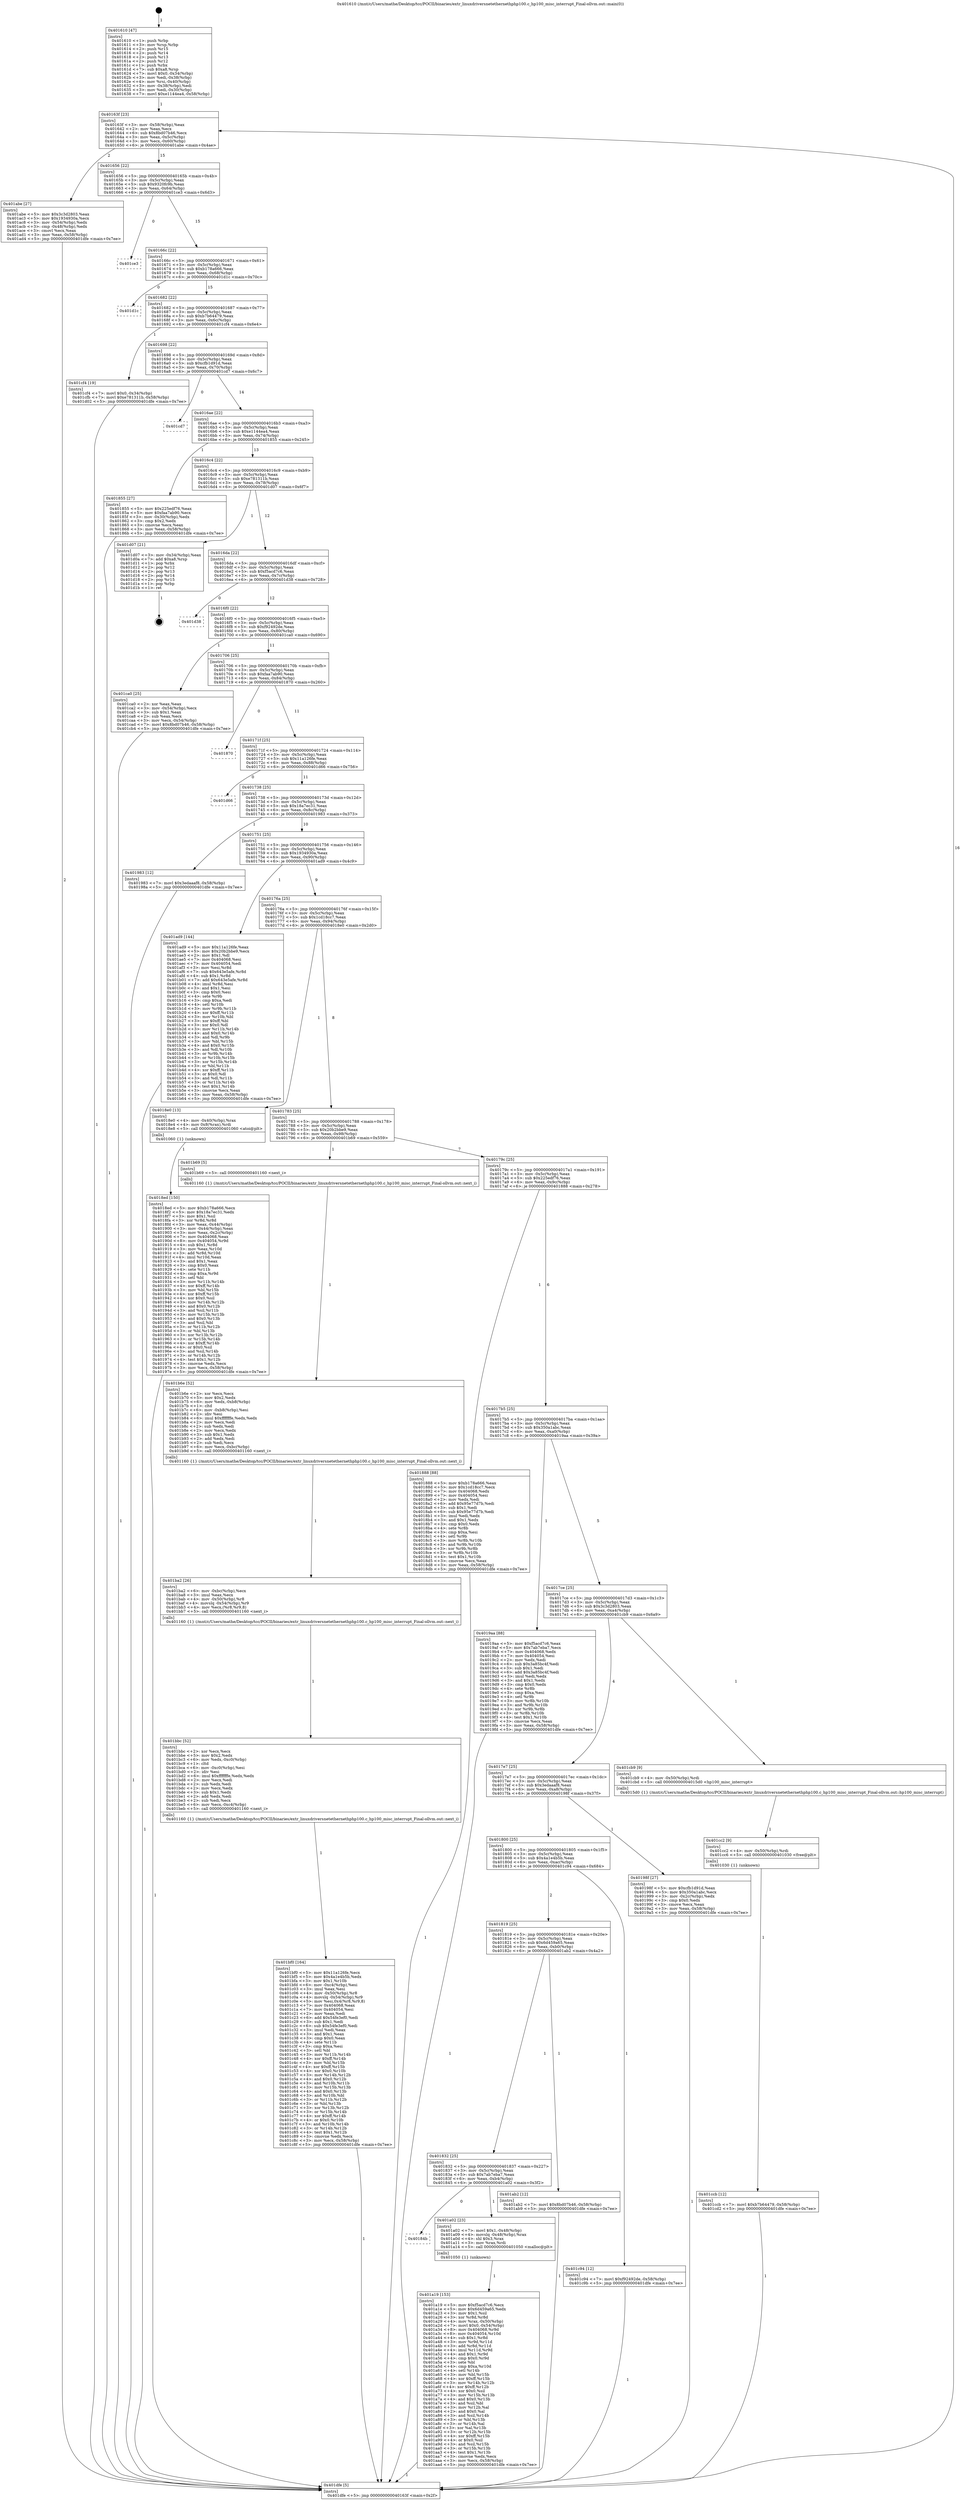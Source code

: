 digraph "0x401610" {
  label = "0x401610 (/mnt/c/Users/mathe/Desktop/tcc/POCII/binaries/extr_linuxdriversnetethernethphp100.c_hp100_misc_interrupt_Final-ollvm.out::main(0))"
  labelloc = "t"
  node[shape=record]

  Entry [label="",width=0.3,height=0.3,shape=circle,fillcolor=black,style=filled]
  "0x40163f" [label="{
     0x40163f [23]\l
     | [instrs]\l
     &nbsp;&nbsp;0x40163f \<+3\>: mov -0x58(%rbp),%eax\l
     &nbsp;&nbsp;0x401642 \<+2\>: mov %eax,%ecx\l
     &nbsp;&nbsp;0x401644 \<+6\>: sub $0x8bd07b46,%ecx\l
     &nbsp;&nbsp;0x40164a \<+3\>: mov %eax,-0x5c(%rbp)\l
     &nbsp;&nbsp;0x40164d \<+3\>: mov %ecx,-0x60(%rbp)\l
     &nbsp;&nbsp;0x401650 \<+6\>: je 0000000000401abe \<main+0x4ae\>\l
  }"]
  "0x401abe" [label="{
     0x401abe [27]\l
     | [instrs]\l
     &nbsp;&nbsp;0x401abe \<+5\>: mov $0x3c3d2803,%eax\l
     &nbsp;&nbsp;0x401ac3 \<+5\>: mov $0x1934930a,%ecx\l
     &nbsp;&nbsp;0x401ac8 \<+3\>: mov -0x54(%rbp),%edx\l
     &nbsp;&nbsp;0x401acb \<+3\>: cmp -0x48(%rbp),%edx\l
     &nbsp;&nbsp;0x401ace \<+3\>: cmovl %ecx,%eax\l
     &nbsp;&nbsp;0x401ad1 \<+3\>: mov %eax,-0x58(%rbp)\l
     &nbsp;&nbsp;0x401ad4 \<+5\>: jmp 0000000000401dfe \<main+0x7ee\>\l
  }"]
  "0x401656" [label="{
     0x401656 [22]\l
     | [instrs]\l
     &nbsp;&nbsp;0x401656 \<+5\>: jmp 000000000040165b \<main+0x4b\>\l
     &nbsp;&nbsp;0x40165b \<+3\>: mov -0x5c(%rbp),%eax\l
     &nbsp;&nbsp;0x40165e \<+5\>: sub $0x9320fc9b,%eax\l
     &nbsp;&nbsp;0x401663 \<+3\>: mov %eax,-0x64(%rbp)\l
     &nbsp;&nbsp;0x401666 \<+6\>: je 0000000000401ce3 \<main+0x6d3\>\l
  }"]
  Exit [label="",width=0.3,height=0.3,shape=circle,fillcolor=black,style=filled,peripheries=2]
  "0x401ce3" [label="{
     0x401ce3\l
  }", style=dashed]
  "0x40166c" [label="{
     0x40166c [22]\l
     | [instrs]\l
     &nbsp;&nbsp;0x40166c \<+5\>: jmp 0000000000401671 \<main+0x61\>\l
     &nbsp;&nbsp;0x401671 \<+3\>: mov -0x5c(%rbp),%eax\l
     &nbsp;&nbsp;0x401674 \<+5\>: sub $0xb178a666,%eax\l
     &nbsp;&nbsp;0x401679 \<+3\>: mov %eax,-0x68(%rbp)\l
     &nbsp;&nbsp;0x40167c \<+6\>: je 0000000000401d1c \<main+0x70c\>\l
  }"]
  "0x401ccb" [label="{
     0x401ccb [12]\l
     | [instrs]\l
     &nbsp;&nbsp;0x401ccb \<+7\>: movl $0xb7b64479,-0x58(%rbp)\l
     &nbsp;&nbsp;0x401cd2 \<+5\>: jmp 0000000000401dfe \<main+0x7ee\>\l
  }"]
  "0x401d1c" [label="{
     0x401d1c\l
  }", style=dashed]
  "0x401682" [label="{
     0x401682 [22]\l
     | [instrs]\l
     &nbsp;&nbsp;0x401682 \<+5\>: jmp 0000000000401687 \<main+0x77\>\l
     &nbsp;&nbsp;0x401687 \<+3\>: mov -0x5c(%rbp),%eax\l
     &nbsp;&nbsp;0x40168a \<+5\>: sub $0xb7b64479,%eax\l
     &nbsp;&nbsp;0x40168f \<+3\>: mov %eax,-0x6c(%rbp)\l
     &nbsp;&nbsp;0x401692 \<+6\>: je 0000000000401cf4 \<main+0x6e4\>\l
  }"]
  "0x401cc2" [label="{
     0x401cc2 [9]\l
     | [instrs]\l
     &nbsp;&nbsp;0x401cc2 \<+4\>: mov -0x50(%rbp),%rdi\l
     &nbsp;&nbsp;0x401cc6 \<+5\>: call 0000000000401030 \<free@plt\>\l
     | [calls]\l
     &nbsp;&nbsp;0x401030 \{1\} (unknown)\l
  }"]
  "0x401cf4" [label="{
     0x401cf4 [19]\l
     | [instrs]\l
     &nbsp;&nbsp;0x401cf4 \<+7\>: movl $0x0,-0x34(%rbp)\l
     &nbsp;&nbsp;0x401cfb \<+7\>: movl $0xe781311b,-0x58(%rbp)\l
     &nbsp;&nbsp;0x401d02 \<+5\>: jmp 0000000000401dfe \<main+0x7ee\>\l
  }"]
  "0x401698" [label="{
     0x401698 [22]\l
     | [instrs]\l
     &nbsp;&nbsp;0x401698 \<+5\>: jmp 000000000040169d \<main+0x8d\>\l
     &nbsp;&nbsp;0x40169d \<+3\>: mov -0x5c(%rbp),%eax\l
     &nbsp;&nbsp;0x4016a0 \<+5\>: sub $0xcfb1d91d,%eax\l
     &nbsp;&nbsp;0x4016a5 \<+3\>: mov %eax,-0x70(%rbp)\l
     &nbsp;&nbsp;0x4016a8 \<+6\>: je 0000000000401cd7 \<main+0x6c7\>\l
  }"]
  "0x401bf0" [label="{
     0x401bf0 [164]\l
     | [instrs]\l
     &nbsp;&nbsp;0x401bf0 \<+5\>: mov $0x11a126fe,%ecx\l
     &nbsp;&nbsp;0x401bf5 \<+5\>: mov $0x4a1e4b5b,%edx\l
     &nbsp;&nbsp;0x401bfa \<+3\>: mov $0x1,%r10b\l
     &nbsp;&nbsp;0x401bfd \<+6\>: mov -0xc4(%rbp),%esi\l
     &nbsp;&nbsp;0x401c03 \<+3\>: imul %eax,%esi\l
     &nbsp;&nbsp;0x401c06 \<+4\>: mov -0x50(%rbp),%r8\l
     &nbsp;&nbsp;0x401c0a \<+4\>: movslq -0x54(%rbp),%r9\l
     &nbsp;&nbsp;0x401c0e \<+5\>: mov %esi,0x4(%r8,%r9,8)\l
     &nbsp;&nbsp;0x401c13 \<+7\>: mov 0x404068,%eax\l
     &nbsp;&nbsp;0x401c1a \<+7\>: mov 0x404054,%esi\l
     &nbsp;&nbsp;0x401c21 \<+2\>: mov %eax,%edi\l
     &nbsp;&nbsp;0x401c23 \<+6\>: add $0x54fe3ef0,%edi\l
     &nbsp;&nbsp;0x401c29 \<+3\>: sub $0x1,%edi\l
     &nbsp;&nbsp;0x401c2c \<+6\>: sub $0x54fe3ef0,%edi\l
     &nbsp;&nbsp;0x401c32 \<+3\>: imul %edi,%eax\l
     &nbsp;&nbsp;0x401c35 \<+3\>: and $0x1,%eax\l
     &nbsp;&nbsp;0x401c38 \<+3\>: cmp $0x0,%eax\l
     &nbsp;&nbsp;0x401c3b \<+4\>: sete %r11b\l
     &nbsp;&nbsp;0x401c3f \<+3\>: cmp $0xa,%esi\l
     &nbsp;&nbsp;0x401c42 \<+3\>: setl %bl\l
     &nbsp;&nbsp;0x401c45 \<+3\>: mov %r11b,%r14b\l
     &nbsp;&nbsp;0x401c48 \<+4\>: xor $0xff,%r14b\l
     &nbsp;&nbsp;0x401c4c \<+3\>: mov %bl,%r15b\l
     &nbsp;&nbsp;0x401c4f \<+4\>: xor $0xff,%r15b\l
     &nbsp;&nbsp;0x401c53 \<+4\>: xor $0x0,%r10b\l
     &nbsp;&nbsp;0x401c57 \<+3\>: mov %r14b,%r12b\l
     &nbsp;&nbsp;0x401c5a \<+4\>: and $0x0,%r12b\l
     &nbsp;&nbsp;0x401c5e \<+3\>: and %r10b,%r11b\l
     &nbsp;&nbsp;0x401c61 \<+3\>: mov %r15b,%r13b\l
     &nbsp;&nbsp;0x401c64 \<+4\>: and $0x0,%r13b\l
     &nbsp;&nbsp;0x401c68 \<+3\>: and %r10b,%bl\l
     &nbsp;&nbsp;0x401c6b \<+3\>: or %r11b,%r12b\l
     &nbsp;&nbsp;0x401c6e \<+3\>: or %bl,%r13b\l
     &nbsp;&nbsp;0x401c71 \<+3\>: xor %r13b,%r12b\l
     &nbsp;&nbsp;0x401c74 \<+3\>: or %r15b,%r14b\l
     &nbsp;&nbsp;0x401c77 \<+4\>: xor $0xff,%r14b\l
     &nbsp;&nbsp;0x401c7b \<+4\>: or $0x0,%r10b\l
     &nbsp;&nbsp;0x401c7f \<+3\>: and %r10b,%r14b\l
     &nbsp;&nbsp;0x401c82 \<+3\>: or %r14b,%r12b\l
     &nbsp;&nbsp;0x401c85 \<+4\>: test $0x1,%r12b\l
     &nbsp;&nbsp;0x401c89 \<+3\>: cmovne %edx,%ecx\l
     &nbsp;&nbsp;0x401c8c \<+3\>: mov %ecx,-0x58(%rbp)\l
     &nbsp;&nbsp;0x401c8f \<+5\>: jmp 0000000000401dfe \<main+0x7ee\>\l
  }"]
  "0x401cd7" [label="{
     0x401cd7\l
  }", style=dashed]
  "0x4016ae" [label="{
     0x4016ae [22]\l
     | [instrs]\l
     &nbsp;&nbsp;0x4016ae \<+5\>: jmp 00000000004016b3 \<main+0xa3\>\l
     &nbsp;&nbsp;0x4016b3 \<+3\>: mov -0x5c(%rbp),%eax\l
     &nbsp;&nbsp;0x4016b6 \<+5\>: sub $0xe1144ea4,%eax\l
     &nbsp;&nbsp;0x4016bb \<+3\>: mov %eax,-0x74(%rbp)\l
     &nbsp;&nbsp;0x4016be \<+6\>: je 0000000000401855 \<main+0x245\>\l
  }"]
  "0x401bbc" [label="{
     0x401bbc [52]\l
     | [instrs]\l
     &nbsp;&nbsp;0x401bbc \<+2\>: xor %ecx,%ecx\l
     &nbsp;&nbsp;0x401bbe \<+5\>: mov $0x2,%edx\l
     &nbsp;&nbsp;0x401bc3 \<+6\>: mov %edx,-0xc0(%rbp)\l
     &nbsp;&nbsp;0x401bc9 \<+1\>: cltd\l
     &nbsp;&nbsp;0x401bca \<+6\>: mov -0xc0(%rbp),%esi\l
     &nbsp;&nbsp;0x401bd0 \<+2\>: idiv %esi\l
     &nbsp;&nbsp;0x401bd2 \<+6\>: imul $0xfffffffe,%edx,%edx\l
     &nbsp;&nbsp;0x401bd8 \<+2\>: mov %ecx,%edi\l
     &nbsp;&nbsp;0x401bda \<+2\>: sub %edx,%edi\l
     &nbsp;&nbsp;0x401bdc \<+2\>: mov %ecx,%edx\l
     &nbsp;&nbsp;0x401bde \<+3\>: sub $0x1,%edx\l
     &nbsp;&nbsp;0x401be1 \<+2\>: add %edx,%edi\l
     &nbsp;&nbsp;0x401be3 \<+2\>: sub %edi,%ecx\l
     &nbsp;&nbsp;0x401be5 \<+6\>: mov %ecx,-0xc4(%rbp)\l
     &nbsp;&nbsp;0x401beb \<+5\>: call 0000000000401160 \<next_i\>\l
     | [calls]\l
     &nbsp;&nbsp;0x401160 \{1\} (/mnt/c/Users/mathe/Desktop/tcc/POCII/binaries/extr_linuxdriversnetethernethphp100.c_hp100_misc_interrupt_Final-ollvm.out::next_i)\l
  }"]
  "0x401855" [label="{
     0x401855 [27]\l
     | [instrs]\l
     &nbsp;&nbsp;0x401855 \<+5\>: mov $0x225edf76,%eax\l
     &nbsp;&nbsp;0x40185a \<+5\>: mov $0xfaa7ab90,%ecx\l
     &nbsp;&nbsp;0x40185f \<+3\>: mov -0x30(%rbp),%edx\l
     &nbsp;&nbsp;0x401862 \<+3\>: cmp $0x2,%edx\l
     &nbsp;&nbsp;0x401865 \<+3\>: cmovne %ecx,%eax\l
     &nbsp;&nbsp;0x401868 \<+3\>: mov %eax,-0x58(%rbp)\l
     &nbsp;&nbsp;0x40186b \<+5\>: jmp 0000000000401dfe \<main+0x7ee\>\l
  }"]
  "0x4016c4" [label="{
     0x4016c4 [22]\l
     | [instrs]\l
     &nbsp;&nbsp;0x4016c4 \<+5\>: jmp 00000000004016c9 \<main+0xb9\>\l
     &nbsp;&nbsp;0x4016c9 \<+3\>: mov -0x5c(%rbp),%eax\l
     &nbsp;&nbsp;0x4016cc \<+5\>: sub $0xe781311b,%eax\l
     &nbsp;&nbsp;0x4016d1 \<+3\>: mov %eax,-0x78(%rbp)\l
     &nbsp;&nbsp;0x4016d4 \<+6\>: je 0000000000401d07 \<main+0x6f7\>\l
  }"]
  "0x401dfe" [label="{
     0x401dfe [5]\l
     | [instrs]\l
     &nbsp;&nbsp;0x401dfe \<+5\>: jmp 000000000040163f \<main+0x2f\>\l
  }"]
  "0x401610" [label="{
     0x401610 [47]\l
     | [instrs]\l
     &nbsp;&nbsp;0x401610 \<+1\>: push %rbp\l
     &nbsp;&nbsp;0x401611 \<+3\>: mov %rsp,%rbp\l
     &nbsp;&nbsp;0x401614 \<+2\>: push %r15\l
     &nbsp;&nbsp;0x401616 \<+2\>: push %r14\l
     &nbsp;&nbsp;0x401618 \<+2\>: push %r13\l
     &nbsp;&nbsp;0x40161a \<+2\>: push %r12\l
     &nbsp;&nbsp;0x40161c \<+1\>: push %rbx\l
     &nbsp;&nbsp;0x40161d \<+7\>: sub $0xa8,%rsp\l
     &nbsp;&nbsp;0x401624 \<+7\>: movl $0x0,-0x34(%rbp)\l
     &nbsp;&nbsp;0x40162b \<+3\>: mov %edi,-0x38(%rbp)\l
     &nbsp;&nbsp;0x40162e \<+4\>: mov %rsi,-0x40(%rbp)\l
     &nbsp;&nbsp;0x401632 \<+3\>: mov -0x38(%rbp),%edi\l
     &nbsp;&nbsp;0x401635 \<+3\>: mov %edi,-0x30(%rbp)\l
     &nbsp;&nbsp;0x401638 \<+7\>: movl $0xe1144ea4,-0x58(%rbp)\l
  }"]
  "0x401ba2" [label="{
     0x401ba2 [26]\l
     | [instrs]\l
     &nbsp;&nbsp;0x401ba2 \<+6\>: mov -0xbc(%rbp),%ecx\l
     &nbsp;&nbsp;0x401ba8 \<+3\>: imul %eax,%ecx\l
     &nbsp;&nbsp;0x401bab \<+4\>: mov -0x50(%rbp),%r8\l
     &nbsp;&nbsp;0x401baf \<+4\>: movslq -0x54(%rbp),%r9\l
     &nbsp;&nbsp;0x401bb3 \<+4\>: mov %ecx,(%r8,%r9,8)\l
     &nbsp;&nbsp;0x401bb7 \<+5\>: call 0000000000401160 \<next_i\>\l
     | [calls]\l
     &nbsp;&nbsp;0x401160 \{1\} (/mnt/c/Users/mathe/Desktop/tcc/POCII/binaries/extr_linuxdriversnetethernethphp100.c_hp100_misc_interrupt_Final-ollvm.out::next_i)\l
  }"]
  "0x401d07" [label="{
     0x401d07 [21]\l
     | [instrs]\l
     &nbsp;&nbsp;0x401d07 \<+3\>: mov -0x34(%rbp),%eax\l
     &nbsp;&nbsp;0x401d0a \<+7\>: add $0xa8,%rsp\l
     &nbsp;&nbsp;0x401d11 \<+1\>: pop %rbx\l
     &nbsp;&nbsp;0x401d12 \<+2\>: pop %r12\l
     &nbsp;&nbsp;0x401d14 \<+2\>: pop %r13\l
     &nbsp;&nbsp;0x401d16 \<+2\>: pop %r14\l
     &nbsp;&nbsp;0x401d18 \<+2\>: pop %r15\l
     &nbsp;&nbsp;0x401d1a \<+1\>: pop %rbp\l
     &nbsp;&nbsp;0x401d1b \<+1\>: ret\l
  }"]
  "0x4016da" [label="{
     0x4016da [22]\l
     | [instrs]\l
     &nbsp;&nbsp;0x4016da \<+5\>: jmp 00000000004016df \<main+0xcf\>\l
     &nbsp;&nbsp;0x4016df \<+3\>: mov -0x5c(%rbp),%eax\l
     &nbsp;&nbsp;0x4016e2 \<+5\>: sub $0xf5acd7c6,%eax\l
     &nbsp;&nbsp;0x4016e7 \<+3\>: mov %eax,-0x7c(%rbp)\l
     &nbsp;&nbsp;0x4016ea \<+6\>: je 0000000000401d38 \<main+0x728\>\l
  }"]
  "0x401b6e" [label="{
     0x401b6e [52]\l
     | [instrs]\l
     &nbsp;&nbsp;0x401b6e \<+2\>: xor %ecx,%ecx\l
     &nbsp;&nbsp;0x401b70 \<+5\>: mov $0x2,%edx\l
     &nbsp;&nbsp;0x401b75 \<+6\>: mov %edx,-0xb8(%rbp)\l
     &nbsp;&nbsp;0x401b7b \<+1\>: cltd\l
     &nbsp;&nbsp;0x401b7c \<+6\>: mov -0xb8(%rbp),%esi\l
     &nbsp;&nbsp;0x401b82 \<+2\>: idiv %esi\l
     &nbsp;&nbsp;0x401b84 \<+6\>: imul $0xfffffffe,%edx,%edx\l
     &nbsp;&nbsp;0x401b8a \<+2\>: mov %ecx,%edi\l
     &nbsp;&nbsp;0x401b8c \<+2\>: sub %edx,%edi\l
     &nbsp;&nbsp;0x401b8e \<+2\>: mov %ecx,%edx\l
     &nbsp;&nbsp;0x401b90 \<+3\>: sub $0x1,%edx\l
     &nbsp;&nbsp;0x401b93 \<+2\>: add %edx,%edi\l
     &nbsp;&nbsp;0x401b95 \<+2\>: sub %edi,%ecx\l
     &nbsp;&nbsp;0x401b97 \<+6\>: mov %ecx,-0xbc(%rbp)\l
     &nbsp;&nbsp;0x401b9d \<+5\>: call 0000000000401160 \<next_i\>\l
     | [calls]\l
     &nbsp;&nbsp;0x401160 \{1\} (/mnt/c/Users/mathe/Desktop/tcc/POCII/binaries/extr_linuxdriversnetethernethphp100.c_hp100_misc_interrupt_Final-ollvm.out::next_i)\l
  }"]
  "0x401d38" [label="{
     0x401d38\l
  }", style=dashed]
  "0x4016f0" [label="{
     0x4016f0 [22]\l
     | [instrs]\l
     &nbsp;&nbsp;0x4016f0 \<+5\>: jmp 00000000004016f5 \<main+0xe5\>\l
     &nbsp;&nbsp;0x4016f5 \<+3\>: mov -0x5c(%rbp),%eax\l
     &nbsp;&nbsp;0x4016f8 \<+5\>: sub $0xf92492de,%eax\l
     &nbsp;&nbsp;0x4016fd \<+3\>: mov %eax,-0x80(%rbp)\l
     &nbsp;&nbsp;0x401700 \<+6\>: je 0000000000401ca0 \<main+0x690\>\l
  }"]
  "0x401a19" [label="{
     0x401a19 [153]\l
     | [instrs]\l
     &nbsp;&nbsp;0x401a19 \<+5\>: mov $0xf5acd7c6,%ecx\l
     &nbsp;&nbsp;0x401a1e \<+5\>: mov $0x6d459a65,%edx\l
     &nbsp;&nbsp;0x401a23 \<+3\>: mov $0x1,%sil\l
     &nbsp;&nbsp;0x401a26 \<+3\>: xor %r8d,%r8d\l
     &nbsp;&nbsp;0x401a29 \<+4\>: mov %rax,-0x50(%rbp)\l
     &nbsp;&nbsp;0x401a2d \<+7\>: movl $0x0,-0x54(%rbp)\l
     &nbsp;&nbsp;0x401a34 \<+8\>: mov 0x404068,%r9d\l
     &nbsp;&nbsp;0x401a3c \<+8\>: mov 0x404054,%r10d\l
     &nbsp;&nbsp;0x401a44 \<+4\>: sub $0x1,%r8d\l
     &nbsp;&nbsp;0x401a48 \<+3\>: mov %r9d,%r11d\l
     &nbsp;&nbsp;0x401a4b \<+3\>: add %r8d,%r11d\l
     &nbsp;&nbsp;0x401a4e \<+4\>: imul %r11d,%r9d\l
     &nbsp;&nbsp;0x401a52 \<+4\>: and $0x1,%r9d\l
     &nbsp;&nbsp;0x401a56 \<+4\>: cmp $0x0,%r9d\l
     &nbsp;&nbsp;0x401a5a \<+3\>: sete %bl\l
     &nbsp;&nbsp;0x401a5d \<+4\>: cmp $0xa,%r10d\l
     &nbsp;&nbsp;0x401a61 \<+4\>: setl %r14b\l
     &nbsp;&nbsp;0x401a65 \<+3\>: mov %bl,%r15b\l
     &nbsp;&nbsp;0x401a68 \<+4\>: xor $0xff,%r15b\l
     &nbsp;&nbsp;0x401a6c \<+3\>: mov %r14b,%r12b\l
     &nbsp;&nbsp;0x401a6f \<+4\>: xor $0xff,%r12b\l
     &nbsp;&nbsp;0x401a73 \<+4\>: xor $0x0,%sil\l
     &nbsp;&nbsp;0x401a77 \<+3\>: mov %r15b,%r13b\l
     &nbsp;&nbsp;0x401a7a \<+4\>: and $0x0,%r13b\l
     &nbsp;&nbsp;0x401a7e \<+3\>: and %sil,%bl\l
     &nbsp;&nbsp;0x401a81 \<+3\>: mov %r12b,%al\l
     &nbsp;&nbsp;0x401a84 \<+2\>: and $0x0,%al\l
     &nbsp;&nbsp;0x401a86 \<+3\>: and %sil,%r14b\l
     &nbsp;&nbsp;0x401a89 \<+3\>: or %bl,%r13b\l
     &nbsp;&nbsp;0x401a8c \<+3\>: or %r14b,%al\l
     &nbsp;&nbsp;0x401a8f \<+3\>: xor %al,%r13b\l
     &nbsp;&nbsp;0x401a92 \<+3\>: or %r12b,%r15b\l
     &nbsp;&nbsp;0x401a95 \<+4\>: xor $0xff,%r15b\l
     &nbsp;&nbsp;0x401a99 \<+4\>: or $0x0,%sil\l
     &nbsp;&nbsp;0x401a9d \<+3\>: and %sil,%r15b\l
     &nbsp;&nbsp;0x401aa0 \<+3\>: or %r15b,%r13b\l
     &nbsp;&nbsp;0x401aa3 \<+4\>: test $0x1,%r13b\l
     &nbsp;&nbsp;0x401aa7 \<+3\>: cmovne %edx,%ecx\l
     &nbsp;&nbsp;0x401aaa \<+3\>: mov %ecx,-0x58(%rbp)\l
     &nbsp;&nbsp;0x401aad \<+5\>: jmp 0000000000401dfe \<main+0x7ee\>\l
  }"]
  "0x401ca0" [label="{
     0x401ca0 [25]\l
     | [instrs]\l
     &nbsp;&nbsp;0x401ca0 \<+2\>: xor %eax,%eax\l
     &nbsp;&nbsp;0x401ca2 \<+3\>: mov -0x54(%rbp),%ecx\l
     &nbsp;&nbsp;0x401ca5 \<+3\>: sub $0x1,%eax\l
     &nbsp;&nbsp;0x401ca8 \<+2\>: sub %eax,%ecx\l
     &nbsp;&nbsp;0x401caa \<+3\>: mov %ecx,-0x54(%rbp)\l
     &nbsp;&nbsp;0x401cad \<+7\>: movl $0x8bd07b46,-0x58(%rbp)\l
     &nbsp;&nbsp;0x401cb4 \<+5\>: jmp 0000000000401dfe \<main+0x7ee\>\l
  }"]
  "0x401706" [label="{
     0x401706 [25]\l
     | [instrs]\l
     &nbsp;&nbsp;0x401706 \<+5\>: jmp 000000000040170b \<main+0xfb\>\l
     &nbsp;&nbsp;0x40170b \<+3\>: mov -0x5c(%rbp),%eax\l
     &nbsp;&nbsp;0x40170e \<+5\>: sub $0xfaa7ab90,%eax\l
     &nbsp;&nbsp;0x401713 \<+6\>: mov %eax,-0x84(%rbp)\l
     &nbsp;&nbsp;0x401719 \<+6\>: je 0000000000401870 \<main+0x260\>\l
  }"]
  "0x40184b" [label="{
     0x40184b\l
  }", style=dashed]
  "0x401870" [label="{
     0x401870\l
  }", style=dashed]
  "0x40171f" [label="{
     0x40171f [25]\l
     | [instrs]\l
     &nbsp;&nbsp;0x40171f \<+5\>: jmp 0000000000401724 \<main+0x114\>\l
     &nbsp;&nbsp;0x401724 \<+3\>: mov -0x5c(%rbp),%eax\l
     &nbsp;&nbsp;0x401727 \<+5\>: sub $0x11a126fe,%eax\l
     &nbsp;&nbsp;0x40172c \<+6\>: mov %eax,-0x88(%rbp)\l
     &nbsp;&nbsp;0x401732 \<+6\>: je 0000000000401d66 \<main+0x756\>\l
  }"]
  "0x401a02" [label="{
     0x401a02 [23]\l
     | [instrs]\l
     &nbsp;&nbsp;0x401a02 \<+7\>: movl $0x1,-0x48(%rbp)\l
     &nbsp;&nbsp;0x401a09 \<+4\>: movslq -0x48(%rbp),%rax\l
     &nbsp;&nbsp;0x401a0d \<+4\>: shl $0x3,%rax\l
     &nbsp;&nbsp;0x401a11 \<+3\>: mov %rax,%rdi\l
     &nbsp;&nbsp;0x401a14 \<+5\>: call 0000000000401050 \<malloc@plt\>\l
     | [calls]\l
     &nbsp;&nbsp;0x401050 \{1\} (unknown)\l
  }"]
  "0x401d66" [label="{
     0x401d66\l
  }", style=dashed]
  "0x401738" [label="{
     0x401738 [25]\l
     | [instrs]\l
     &nbsp;&nbsp;0x401738 \<+5\>: jmp 000000000040173d \<main+0x12d\>\l
     &nbsp;&nbsp;0x40173d \<+3\>: mov -0x5c(%rbp),%eax\l
     &nbsp;&nbsp;0x401740 \<+5\>: sub $0x18a7ec31,%eax\l
     &nbsp;&nbsp;0x401745 \<+6\>: mov %eax,-0x8c(%rbp)\l
     &nbsp;&nbsp;0x40174b \<+6\>: je 0000000000401983 \<main+0x373\>\l
  }"]
  "0x401832" [label="{
     0x401832 [25]\l
     | [instrs]\l
     &nbsp;&nbsp;0x401832 \<+5\>: jmp 0000000000401837 \<main+0x227\>\l
     &nbsp;&nbsp;0x401837 \<+3\>: mov -0x5c(%rbp),%eax\l
     &nbsp;&nbsp;0x40183a \<+5\>: sub $0x7ab7eba7,%eax\l
     &nbsp;&nbsp;0x40183f \<+6\>: mov %eax,-0xb4(%rbp)\l
     &nbsp;&nbsp;0x401845 \<+6\>: je 0000000000401a02 \<main+0x3f2\>\l
  }"]
  "0x401983" [label="{
     0x401983 [12]\l
     | [instrs]\l
     &nbsp;&nbsp;0x401983 \<+7\>: movl $0x3edaaaf8,-0x58(%rbp)\l
     &nbsp;&nbsp;0x40198a \<+5\>: jmp 0000000000401dfe \<main+0x7ee\>\l
  }"]
  "0x401751" [label="{
     0x401751 [25]\l
     | [instrs]\l
     &nbsp;&nbsp;0x401751 \<+5\>: jmp 0000000000401756 \<main+0x146\>\l
     &nbsp;&nbsp;0x401756 \<+3\>: mov -0x5c(%rbp),%eax\l
     &nbsp;&nbsp;0x401759 \<+5\>: sub $0x1934930a,%eax\l
     &nbsp;&nbsp;0x40175e \<+6\>: mov %eax,-0x90(%rbp)\l
     &nbsp;&nbsp;0x401764 \<+6\>: je 0000000000401ad9 \<main+0x4c9\>\l
  }"]
  "0x401ab2" [label="{
     0x401ab2 [12]\l
     | [instrs]\l
     &nbsp;&nbsp;0x401ab2 \<+7\>: movl $0x8bd07b46,-0x58(%rbp)\l
     &nbsp;&nbsp;0x401ab9 \<+5\>: jmp 0000000000401dfe \<main+0x7ee\>\l
  }"]
  "0x401ad9" [label="{
     0x401ad9 [144]\l
     | [instrs]\l
     &nbsp;&nbsp;0x401ad9 \<+5\>: mov $0x11a126fe,%eax\l
     &nbsp;&nbsp;0x401ade \<+5\>: mov $0x20b2bbe9,%ecx\l
     &nbsp;&nbsp;0x401ae3 \<+2\>: mov $0x1,%dl\l
     &nbsp;&nbsp;0x401ae5 \<+7\>: mov 0x404068,%esi\l
     &nbsp;&nbsp;0x401aec \<+7\>: mov 0x404054,%edi\l
     &nbsp;&nbsp;0x401af3 \<+3\>: mov %esi,%r8d\l
     &nbsp;&nbsp;0x401af6 \<+7\>: sub $0x643e5afe,%r8d\l
     &nbsp;&nbsp;0x401afd \<+4\>: sub $0x1,%r8d\l
     &nbsp;&nbsp;0x401b01 \<+7\>: add $0x643e5afe,%r8d\l
     &nbsp;&nbsp;0x401b08 \<+4\>: imul %r8d,%esi\l
     &nbsp;&nbsp;0x401b0c \<+3\>: and $0x1,%esi\l
     &nbsp;&nbsp;0x401b0f \<+3\>: cmp $0x0,%esi\l
     &nbsp;&nbsp;0x401b12 \<+4\>: sete %r9b\l
     &nbsp;&nbsp;0x401b16 \<+3\>: cmp $0xa,%edi\l
     &nbsp;&nbsp;0x401b19 \<+4\>: setl %r10b\l
     &nbsp;&nbsp;0x401b1d \<+3\>: mov %r9b,%r11b\l
     &nbsp;&nbsp;0x401b20 \<+4\>: xor $0xff,%r11b\l
     &nbsp;&nbsp;0x401b24 \<+3\>: mov %r10b,%bl\l
     &nbsp;&nbsp;0x401b27 \<+3\>: xor $0xff,%bl\l
     &nbsp;&nbsp;0x401b2a \<+3\>: xor $0x0,%dl\l
     &nbsp;&nbsp;0x401b2d \<+3\>: mov %r11b,%r14b\l
     &nbsp;&nbsp;0x401b30 \<+4\>: and $0x0,%r14b\l
     &nbsp;&nbsp;0x401b34 \<+3\>: and %dl,%r9b\l
     &nbsp;&nbsp;0x401b37 \<+3\>: mov %bl,%r15b\l
     &nbsp;&nbsp;0x401b3a \<+4\>: and $0x0,%r15b\l
     &nbsp;&nbsp;0x401b3e \<+3\>: and %dl,%r10b\l
     &nbsp;&nbsp;0x401b41 \<+3\>: or %r9b,%r14b\l
     &nbsp;&nbsp;0x401b44 \<+3\>: or %r10b,%r15b\l
     &nbsp;&nbsp;0x401b47 \<+3\>: xor %r15b,%r14b\l
     &nbsp;&nbsp;0x401b4a \<+3\>: or %bl,%r11b\l
     &nbsp;&nbsp;0x401b4d \<+4\>: xor $0xff,%r11b\l
     &nbsp;&nbsp;0x401b51 \<+3\>: or $0x0,%dl\l
     &nbsp;&nbsp;0x401b54 \<+3\>: and %dl,%r11b\l
     &nbsp;&nbsp;0x401b57 \<+3\>: or %r11b,%r14b\l
     &nbsp;&nbsp;0x401b5a \<+4\>: test $0x1,%r14b\l
     &nbsp;&nbsp;0x401b5e \<+3\>: cmovne %ecx,%eax\l
     &nbsp;&nbsp;0x401b61 \<+3\>: mov %eax,-0x58(%rbp)\l
     &nbsp;&nbsp;0x401b64 \<+5\>: jmp 0000000000401dfe \<main+0x7ee\>\l
  }"]
  "0x40176a" [label="{
     0x40176a [25]\l
     | [instrs]\l
     &nbsp;&nbsp;0x40176a \<+5\>: jmp 000000000040176f \<main+0x15f\>\l
     &nbsp;&nbsp;0x40176f \<+3\>: mov -0x5c(%rbp),%eax\l
     &nbsp;&nbsp;0x401772 \<+5\>: sub $0x1cd18cc7,%eax\l
     &nbsp;&nbsp;0x401777 \<+6\>: mov %eax,-0x94(%rbp)\l
     &nbsp;&nbsp;0x40177d \<+6\>: je 00000000004018e0 \<main+0x2d0\>\l
  }"]
  "0x401819" [label="{
     0x401819 [25]\l
     | [instrs]\l
     &nbsp;&nbsp;0x401819 \<+5\>: jmp 000000000040181e \<main+0x20e\>\l
     &nbsp;&nbsp;0x40181e \<+3\>: mov -0x5c(%rbp),%eax\l
     &nbsp;&nbsp;0x401821 \<+5\>: sub $0x6d459a65,%eax\l
     &nbsp;&nbsp;0x401826 \<+6\>: mov %eax,-0xb0(%rbp)\l
     &nbsp;&nbsp;0x40182c \<+6\>: je 0000000000401ab2 \<main+0x4a2\>\l
  }"]
  "0x4018e0" [label="{
     0x4018e0 [13]\l
     | [instrs]\l
     &nbsp;&nbsp;0x4018e0 \<+4\>: mov -0x40(%rbp),%rax\l
     &nbsp;&nbsp;0x4018e4 \<+4\>: mov 0x8(%rax),%rdi\l
     &nbsp;&nbsp;0x4018e8 \<+5\>: call 0000000000401060 \<atoi@plt\>\l
     | [calls]\l
     &nbsp;&nbsp;0x401060 \{1\} (unknown)\l
  }"]
  "0x401783" [label="{
     0x401783 [25]\l
     | [instrs]\l
     &nbsp;&nbsp;0x401783 \<+5\>: jmp 0000000000401788 \<main+0x178\>\l
     &nbsp;&nbsp;0x401788 \<+3\>: mov -0x5c(%rbp),%eax\l
     &nbsp;&nbsp;0x40178b \<+5\>: sub $0x20b2bbe9,%eax\l
     &nbsp;&nbsp;0x401790 \<+6\>: mov %eax,-0x98(%rbp)\l
     &nbsp;&nbsp;0x401796 \<+6\>: je 0000000000401b69 \<main+0x559\>\l
  }"]
  "0x401c94" [label="{
     0x401c94 [12]\l
     | [instrs]\l
     &nbsp;&nbsp;0x401c94 \<+7\>: movl $0xf92492de,-0x58(%rbp)\l
     &nbsp;&nbsp;0x401c9b \<+5\>: jmp 0000000000401dfe \<main+0x7ee\>\l
  }"]
  "0x401b69" [label="{
     0x401b69 [5]\l
     | [instrs]\l
     &nbsp;&nbsp;0x401b69 \<+5\>: call 0000000000401160 \<next_i\>\l
     | [calls]\l
     &nbsp;&nbsp;0x401160 \{1\} (/mnt/c/Users/mathe/Desktop/tcc/POCII/binaries/extr_linuxdriversnetethernethphp100.c_hp100_misc_interrupt_Final-ollvm.out::next_i)\l
  }"]
  "0x40179c" [label="{
     0x40179c [25]\l
     | [instrs]\l
     &nbsp;&nbsp;0x40179c \<+5\>: jmp 00000000004017a1 \<main+0x191\>\l
     &nbsp;&nbsp;0x4017a1 \<+3\>: mov -0x5c(%rbp),%eax\l
     &nbsp;&nbsp;0x4017a4 \<+5\>: sub $0x225edf76,%eax\l
     &nbsp;&nbsp;0x4017a9 \<+6\>: mov %eax,-0x9c(%rbp)\l
     &nbsp;&nbsp;0x4017af \<+6\>: je 0000000000401888 \<main+0x278\>\l
  }"]
  "0x401800" [label="{
     0x401800 [25]\l
     | [instrs]\l
     &nbsp;&nbsp;0x401800 \<+5\>: jmp 0000000000401805 \<main+0x1f5\>\l
     &nbsp;&nbsp;0x401805 \<+3\>: mov -0x5c(%rbp),%eax\l
     &nbsp;&nbsp;0x401808 \<+5\>: sub $0x4a1e4b5b,%eax\l
     &nbsp;&nbsp;0x40180d \<+6\>: mov %eax,-0xac(%rbp)\l
     &nbsp;&nbsp;0x401813 \<+6\>: je 0000000000401c94 \<main+0x684\>\l
  }"]
  "0x401888" [label="{
     0x401888 [88]\l
     | [instrs]\l
     &nbsp;&nbsp;0x401888 \<+5\>: mov $0xb178a666,%eax\l
     &nbsp;&nbsp;0x40188d \<+5\>: mov $0x1cd18cc7,%ecx\l
     &nbsp;&nbsp;0x401892 \<+7\>: mov 0x404068,%edx\l
     &nbsp;&nbsp;0x401899 \<+7\>: mov 0x404054,%esi\l
     &nbsp;&nbsp;0x4018a0 \<+2\>: mov %edx,%edi\l
     &nbsp;&nbsp;0x4018a2 \<+6\>: add $0x95e77d7b,%edi\l
     &nbsp;&nbsp;0x4018a8 \<+3\>: sub $0x1,%edi\l
     &nbsp;&nbsp;0x4018ab \<+6\>: sub $0x95e77d7b,%edi\l
     &nbsp;&nbsp;0x4018b1 \<+3\>: imul %edi,%edx\l
     &nbsp;&nbsp;0x4018b4 \<+3\>: and $0x1,%edx\l
     &nbsp;&nbsp;0x4018b7 \<+3\>: cmp $0x0,%edx\l
     &nbsp;&nbsp;0x4018ba \<+4\>: sete %r8b\l
     &nbsp;&nbsp;0x4018be \<+3\>: cmp $0xa,%esi\l
     &nbsp;&nbsp;0x4018c1 \<+4\>: setl %r9b\l
     &nbsp;&nbsp;0x4018c5 \<+3\>: mov %r8b,%r10b\l
     &nbsp;&nbsp;0x4018c8 \<+3\>: and %r9b,%r10b\l
     &nbsp;&nbsp;0x4018cb \<+3\>: xor %r9b,%r8b\l
     &nbsp;&nbsp;0x4018ce \<+3\>: or %r8b,%r10b\l
     &nbsp;&nbsp;0x4018d1 \<+4\>: test $0x1,%r10b\l
     &nbsp;&nbsp;0x4018d5 \<+3\>: cmovne %ecx,%eax\l
     &nbsp;&nbsp;0x4018d8 \<+3\>: mov %eax,-0x58(%rbp)\l
     &nbsp;&nbsp;0x4018db \<+5\>: jmp 0000000000401dfe \<main+0x7ee\>\l
  }"]
  "0x4017b5" [label="{
     0x4017b5 [25]\l
     | [instrs]\l
     &nbsp;&nbsp;0x4017b5 \<+5\>: jmp 00000000004017ba \<main+0x1aa\>\l
     &nbsp;&nbsp;0x4017ba \<+3\>: mov -0x5c(%rbp),%eax\l
     &nbsp;&nbsp;0x4017bd \<+5\>: sub $0x350a1abc,%eax\l
     &nbsp;&nbsp;0x4017c2 \<+6\>: mov %eax,-0xa0(%rbp)\l
     &nbsp;&nbsp;0x4017c8 \<+6\>: je 00000000004019aa \<main+0x39a\>\l
  }"]
  "0x4018ed" [label="{
     0x4018ed [150]\l
     | [instrs]\l
     &nbsp;&nbsp;0x4018ed \<+5\>: mov $0xb178a666,%ecx\l
     &nbsp;&nbsp;0x4018f2 \<+5\>: mov $0x18a7ec31,%edx\l
     &nbsp;&nbsp;0x4018f7 \<+3\>: mov $0x1,%sil\l
     &nbsp;&nbsp;0x4018fa \<+3\>: xor %r8d,%r8d\l
     &nbsp;&nbsp;0x4018fd \<+3\>: mov %eax,-0x44(%rbp)\l
     &nbsp;&nbsp;0x401900 \<+3\>: mov -0x44(%rbp),%eax\l
     &nbsp;&nbsp;0x401903 \<+3\>: mov %eax,-0x2c(%rbp)\l
     &nbsp;&nbsp;0x401906 \<+7\>: mov 0x404068,%eax\l
     &nbsp;&nbsp;0x40190d \<+8\>: mov 0x404054,%r9d\l
     &nbsp;&nbsp;0x401915 \<+4\>: sub $0x1,%r8d\l
     &nbsp;&nbsp;0x401919 \<+3\>: mov %eax,%r10d\l
     &nbsp;&nbsp;0x40191c \<+3\>: add %r8d,%r10d\l
     &nbsp;&nbsp;0x40191f \<+4\>: imul %r10d,%eax\l
     &nbsp;&nbsp;0x401923 \<+3\>: and $0x1,%eax\l
     &nbsp;&nbsp;0x401926 \<+3\>: cmp $0x0,%eax\l
     &nbsp;&nbsp;0x401929 \<+4\>: sete %r11b\l
     &nbsp;&nbsp;0x40192d \<+4\>: cmp $0xa,%r9d\l
     &nbsp;&nbsp;0x401931 \<+3\>: setl %bl\l
     &nbsp;&nbsp;0x401934 \<+3\>: mov %r11b,%r14b\l
     &nbsp;&nbsp;0x401937 \<+4\>: xor $0xff,%r14b\l
     &nbsp;&nbsp;0x40193b \<+3\>: mov %bl,%r15b\l
     &nbsp;&nbsp;0x40193e \<+4\>: xor $0xff,%r15b\l
     &nbsp;&nbsp;0x401942 \<+4\>: xor $0x0,%sil\l
     &nbsp;&nbsp;0x401946 \<+3\>: mov %r14b,%r12b\l
     &nbsp;&nbsp;0x401949 \<+4\>: and $0x0,%r12b\l
     &nbsp;&nbsp;0x40194d \<+3\>: and %sil,%r11b\l
     &nbsp;&nbsp;0x401950 \<+3\>: mov %r15b,%r13b\l
     &nbsp;&nbsp;0x401953 \<+4\>: and $0x0,%r13b\l
     &nbsp;&nbsp;0x401957 \<+3\>: and %sil,%bl\l
     &nbsp;&nbsp;0x40195a \<+3\>: or %r11b,%r12b\l
     &nbsp;&nbsp;0x40195d \<+3\>: or %bl,%r13b\l
     &nbsp;&nbsp;0x401960 \<+3\>: xor %r13b,%r12b\l
     &nbsp;&nbsp;0x401963 \<+3\>: or %r15b,%r14b\l
     &nbsp;&nbsp;0x401966 \<+4\>: xor $0xff,%r14b\l
     &nbsp;&nbsp;0x40196a \<+4\>: or $0x0,%sil\l
     &nbsp;&nbsp;0x40196e \<+3\>: and %sil,%r14b\l
     &nbsp;&nbsp;0x401971 \<+3\>: or %r14b,%r12b\l
     &nbsp;&nbsp;0x401974 \<+4\>: test $0x1,%r12b\l
     &nbsp;&nbsp;0x401978 \<+3\>: cmovne %edx,%ecx\l
     &nbsp;&nbsp;0x40197b \<+3\>: mov %ecx,-0x58(%rbp)\l
     &nbsp;&nbsp;0x40197e \<+5\>: jmp 0000000000401dfe \<main+0x7ee\>\l
  }"]
  "0x40198f" [label="{
     0x40198f [27]\l
     | [instrs]\l
     &nbsp;&nbsp;0x40198f \<+5\>: mov $0xcfb1d91d,%eax\l
     &nbsp;&nbsp;0x401994 \<+5\>: mov $0x350a1abc,%ecx\l
     &nbsp;&nbsp;0x401999 \<+3\>: mov -0x2c(%rbp),%edx\l
     &nbsp;&nbsp;0x40199c \<+3\>: cmp $0x0,%edx\l
     &nbsp;&nbsp;0x40199f \<+3\>: cmove %ecx,%eax\l
     &nbsp;&nbsp;0x4019a2 \<+3\>: mov %eax,-0x58(%rbp)\l
     &nbsp;&nbsp;0x4019a5 \<+5\>: jmp 0000000000401dfe \<main+0x7ee\>\l
  }"]
  "0x4019aa" [label="{
     0x4019aa [88]\l
     | [instrs]\l
     &nbsp;&nbsp;0x4019aa \<+5\>: mov $0xf5acd7c6,%eax\l
     &nbsp;&nbsp;0x4019af \<+5\>: mov $0x7ab7eba7,%ecx\l
     &nbsp;&nbsp;0x4019b4 \<+7\>: mov 0x404068,%edx\l
     &nbsp;&nbsp;0x4019bb \<+7\>: mov 0x404054,%esi\l
     &nbsp;&nbsp;0x4019c2 \<+2\>: mov %edx,%edi\l
     &nbsp;&nbsp;0x4019c4 \<+6\>: sub $0x3a85bc4f,%edi\l
     &nbsp;&nbsp;0x4019ca \<+3\>: sub $0x1,%edi\l
     &nbsp;&nbsp;0x4019cd \<+6\>: add $0x3a85bc4f,%edi\l
     &nbsp;&nbsp;0x4019d3 \<+3\>: imul %edi,%edx\l
     &nbsp;&nbsp;0x4019d6 \<+3\>: and $0x1,%edx\l
     &nbsp;&nbsp;0x4019d9 \<+3\>: cmp $0x0,%edx\l
     &nbsp;&nbsp;0x4019dc \<+4\>: sete %r8b\l
     &nbsp;&nbsp;0x4019e0 \<+3\>: cmp $0xa,%esi\l
     &nbsp;&nbsp;0x4019e3 \<+4\>: setl %r9b\l
     &nbsp;&nbsp;0x4019e7 \<+3\>: mov %r8b,%r10b\l
     &nbsp;&nbsp;0x4019ea \<+3\>: and %r9b,%r10b\l
     &nbsp;&nbsp;0x4019ed \<+3\>: xor %r9b,%r8b\l
     &nbsp;&nbsp;0x4019f0 \<+3\>: or %r8b,%r10b\l
     &nbsp;&nbsp;0x4019f3 \<+4\>: test $0x1,%r10b\l
     &nbsp;&nbsp;0x4019f7 \<+3\>: cmovne %ecx,%eax\l
     &nbsp;&nbsp;0x4019fa \<+3\>: mov %eax,-0x58(%rbp)\l
     &nbsp;&nbsp;0x4019fd \<+5\>: jmp 0000000000401dfe \<main+0x7ee\>\l
  }"]
  "0x4017ce" [label="{
     0x4017ce [25]\l
     | [instrs]\l
     &nbsp;&nbsp;0x4017ce \<+5\>: jmp 00000000004017d3 \<main+0x1c3\>\l
     &nbsp;&nbsp;0x4017d3 \<+3\>: mov -0x5c(%rbp),%eax\l
     &nbsp;&nbsp;0x4017d6 \<+5\>: sub $0x3c3d2803,%eax\l
     &nbsp;&nbsp;0x4017db \<+6\>: mov %eax,-0xa4(%rbp)\l
     &nbsp;&nbsp;0x4017e1 \<+6\>: je 0000000000401cb9 \<main+0x6a9\>\l
  }"]
  "0x4017e7" [label="{
     0x4017e7 [25]\l
     | [instrs]\l
     &nbsp;&nbsp;0x4017e7 \<+5\>: jmp 00000000004017ec \<main+0x1dc\>\l
     &nbsp;&nbsp;0x4017ec \<+3\>: mov -0x5c(%rbp),%eax\l
     &nbsp;&nbsp;0x4017ef \<+5\>: sub $0x3edaaaf8,%eax\l
     &nbsp;&nbsp;0x4017f4 \<+6\>: mov %eax,-0xa8(%rbp)\l
     &nbsp;&nbsp;0x4017fa \<+6\>: je 000000000040198f \<main+0x37f\>\l
  }"]
  "0x401cb9" [label="{
     0x401cb9 [9]\l
     | [instrs]\l
     &nbsp;&nbsp;0x401cb9 \<+4\>: mov -0x50(%rbp),%rdi\l
     &nbsp;&nbsp;0x401cbd \<+5\>: call 00000000004015d0 \<hp100_misc_interrupt\>\l
     | [calls]\l
     &nbsp;&nbsp;0x4015d0 \{1\} (/mnt/c/Users/mathe/Desktop/tcc/POCII/binaries/extr_linuxdriversnetethernethphp100.c_hp100_misc_interrupt_Final-ollvm.out::hp100_misc_interrupt)\l
  }"]
  Entry -> "0x401610" [label=" 1"]
  "0x40163f" -> "0x401abe" [label=" 2"]
  "0x40163f" -> "0x401656" [label=" 15"]
  "0x401d07" -> Exit [label=" 1"]
  "0x401656" -> "0x401ce3" [label=" 0"]
  "0x401656" -> "0x40166c" [label=" 15"]
  "0x401cf4" -> "0x401dfe" [label=" 1"]
  "0x40166c" -> "0x401d1c" [label=" 0"]
  "0x40166c" -> "0x401682" [label=" 15"]
  "0x401ccb" -> "0x401dfe" [label=" 1"]
  "0x401682" -> "0x401cf4" [label=" 1"]
  "0x401682" -> "0x401698" [label=" 14"]
  "0x401cc2" -> "0x401ccb" [label=" 1"]
  "0x401698" -> "0x401cd7" [label=" 0"]
  "0x401698" -> "0x4016ae" [label=" 14"]
  "0x401cb9" -> "0x401cc2" [label=" 1"]
  "0x4016ae" -> "0x401855" [label=" 1"]
  "0x4016ae" -> "0x4016c4" [label=" 13"]
  "0x401855" -> "0x401dfe" [label=" 1"]
  "0x401610" -> "0x40163f" [label=" 1"]
  "0x401dfe" -> "0x40163f" [label=" 16"]
  "0x401ca0" -> "0x401dfe" [label=" 1"]
  "0x4016c4" -> "0x401d07" [label=" 1"]
  "0x4016c4" -> "0x4016da" [label=" 12"]
  "0x401c94" -> "0x401dfe" [label=" 1"]
  "0x4016da" -> "0x401d38" [label=" 0"]
  "0x4016da" -> "0x4016f0" [label=" 12"]
  "0x401bf0" -> "0x401dfe" [label=" 1"]
  "0x4016f0" -> "0x401ca0" [label=" 1"]
  "0x4016f0" -> "0x401706" [label=" 11"]
  "0x401bbc" -> "0x401bf0" [label=" 1"]
  "0x401706" -> "0x401870" [label=" 0"]
  "0x401706" -> "0x40171f" [label=" 11"]
  "0x401ba2" -> "0x401bbc" [label=" 1"]
  "0x40171f" -> "0x401d66" [label=" 0"]
  "0x40171f" -> "0x401738" [label=" 11"]
  "0x401b6e" -> "0x401ba2" [label=" 1"]
  "0x401738" -> "0x401983" [label=" 1"]
  "0x401738" -> "0x401751" [label=" 10"]
  "0x401ad9" -> "0x401dfe" [label=" 1"]
  "0x401751" -> "0x401ad9" [label=" 1"]
  "0x401751" -> "0x40176a" [label=" 9"]
  "0x401abe" -> "0x401dfe" [label=" 2"]
  "0x40176a" -> "0x4018e0" [label=" 1"]
  "0x40176a" -> "0x401783" [label=" 8"]
  "0x401a19" -> "0x401dfe" [label=" 1"]
  "0x401783" -> "0x401b69" [label=" 1"]
  "0x401783" -> "0x40179c" [label=" 7"]
  "0x401a02" -> "0x401a19" [label=" 1"]
  "0x40179c" -> "0x401888" [label=" 1"]
  "0x40179c" -> "0x4017b5" [label=" 6"]
  "0x401888" -> "0x401dfe" [label=" 1"]
  "0x4018e0" -> "0x4018ed" [label=" 1"]
  "0x4018ed" -> "0x401dfe" [label=" 1"]
  "0x401983" -> "0x401dfe" [label=" 1"]
  "0x401832" -> "0x401a02" [label=" 1"]
  "0x4017b5" -> "0x4019aa" [label=" 1"]
  "0x4017b5" -> "0x4017ce" [label=" 5"]
  "0x401b69" -> "0x401b6e" [label=" 1"]
  "0x4017ce" -> "0x401cb9" [label=" 1"]
  "0x4017ce" -> "0x4017e7" [label=" 4"]
  "0x401819" -> "0x401832" [label=" 1"]
  "0x4017e7" -> "0x40198f" [label=" 1"]
  "0x4017e7" -> "0x401800" [label=" 3"]
  "0x40198f" -> "0x401dfe" [label=" 1"]
  "0x4019aa" -> "0x401dfe" [label=" 1"]
  "0x401832" -> "0x40184b" [label=" 0"]
  "0x401800" -> "0x401c94" [label=" 1"]
  "0x401800" -> "0x401819" [label=" 2"]
  "0x401ab2" -> "0x401dfe" [label=" 1"]
  "0x401819" -> "0x401ab2" [label=" 1"]
}
